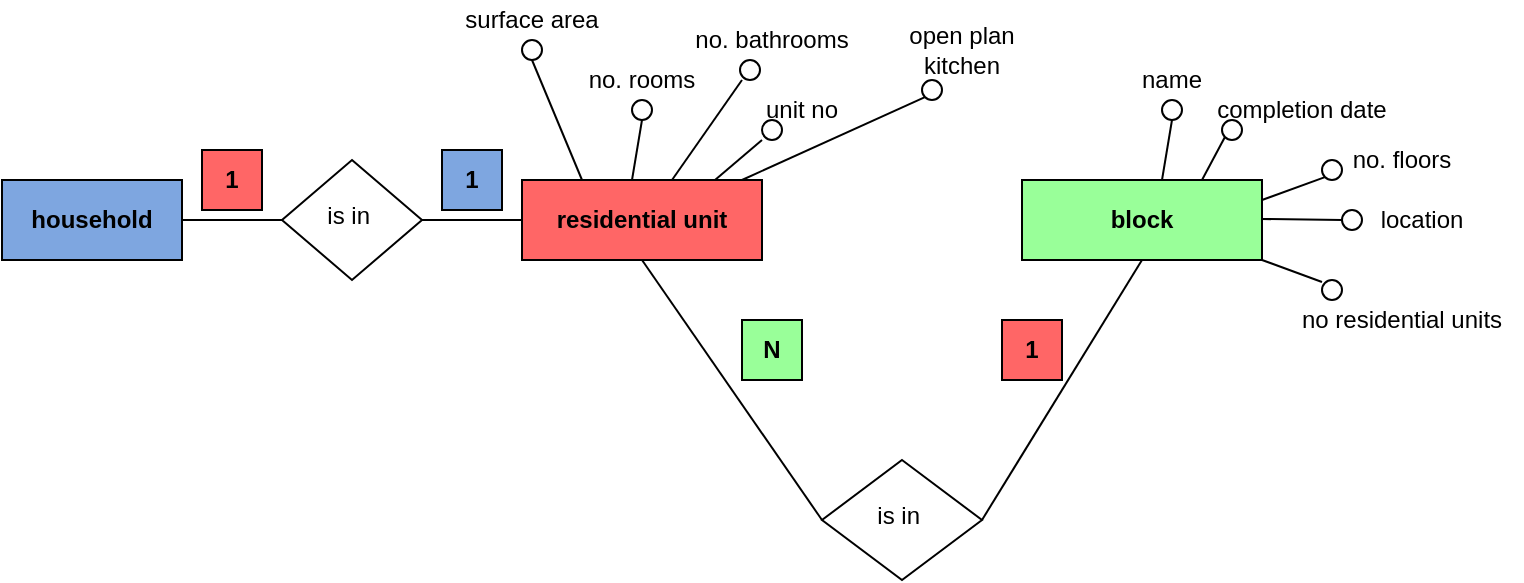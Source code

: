 <mxfile version="14.8.4" type="github">
  <diagram id="C5RBs43oDa-KdzZeNtuy" name="Page-1">
    <mxGraphModel dx="1422" dy="754" grid="1" gridSize="10" guides="1" tooltips="1" connect="1" arrows="1" fold="1" page="1" pageScale="1" pageWidth="827" pageHeight="1169" math="0" shadow="0">
      <root>
        <mxCell id="WIyWlLk6GJQsqaUBKTNV-0" />
        <mxCell id="WIyWlLk6GJQsqaUBKTNV-1" parent="WIyWlLk6GJQsqaUBKTNV-0" />
        <mxCell id="WIyWlLk6GJQsqaUBKTNV-10" value="is in&amp;nbsp;" style="rhombus;whiteSpace=wrap;html=1;shadow=0;fontFamily=Helvetica;fontSize=12;align=center;strokeWidth=1;spacing=6;spacingTop=-4;" parent="WIyWlLk6GJQsqaUBKTNV-1" vertex="1">
          <mxGeometry x="450" y="240" width="80" height="60" as="geometry" />
        </mxCell>
        <mxCell id="y_oJf8mmlX0li3kpDIgf-4" value="" style="endArrow=none;html=1;entryX=0.5;entryY=1;entryDx=0;entryDy=0;exitX=1;exitY=0.5;exitDx=0;exitDy=0;" edge="1" parent="WIyWlLk6GJQsqaUBKTNV-1" source="WIyWlLk6GJQsqaUBKTNV-10">
          <mxGeometry width="50" height="50" relative="1" as="geometry">
            <mxPoint x="540" y="270" as="sourcePoint" />
            <mxPoint x="610" y="140" as="targetPoint" />
          </mxGeometry>
        </mxCell>
        <mxCell id="y_oJf8mmlX0li3kpDIgf-5" value="" style="endArrow=none;html=1;entryX=0.5;entryY=1;entryDx=0;entryDy=0;exitX=0;exitY=0.5;exitDx=0;exitDy=0;" edge="1" parent="WIyWlLk6GJQsqaUBKTNV-1" source="WIyWlLk6GJQsqaUBKTNV-10">
          <mxGeometry width="50" height="50" relative="1" as="geometry">
            <mxPoint x="440" y="260" as="sourcePoint" />
            <mxPoint x="360" y="140" as="targetPoint" />
          </mxGeometry>
        </mxCell>
        <mxCell id="y_oJf8mmlX0li3kpDIgf-10" value="&lt;b&gt;residential unit&lt;/b&gt;" style="rounded=0;whiteSpace=wrap;html=1;fillColor=#FF6666;gradientColor=none;" vertex="1" parent="WIyWlLk6GJQsqaUBKTNV-1">
          <mxGeometry x="300" y="100" width="120" height="40" as="geometry" />
        </mxCell>
        <mxCell id="y_oJf8mmlX0li3kpDIgf-11" value="&lt;b&gt;1&lt;/b&gt;" style="rounded=0;whiteSpace=wrap;html=1;fillColor=#FF6666;gradientColor=none;" vertex="1" parent="WIyWlLk6GJQsqaUBKTNV-1">
          <mxGeometry x="540" y="170" width="30" height="30" as="geometry" />
        </mxCell>
        <mxCell id="y_oJf8mmlX0li3kpDIgf-12" value="&lt;b&gt;block&lt;/b&gt;" style="rounded=0;whiteSpace=wrap;html=1;gradientColor=none;fillColor=#99FF99;" vertex="1" parent="WIyWlLk6GJQsqaUBKTNV-1">
          <mxGeometry x="550" y="100" width="120" height="40" as="geometry" />
        </mxCell>
        <mxCell id="y_oJf8mmlX0li3kpDIgf-13" value="&lt;b&gt;N&lt;/b&gt;" style="rounded=0;whiteSpace=wrap;html=1;gradientColor=none;fillColor=#99FF99;" vertex="1" parent="WIyWlLk6GJQsqaUBKTNV-1">
          <mxGeometry x="410" y="170" width="30" height="30" as="geometry" />
        </mxCell>
        <mxCell id="y_oJf8mmlX0li3kpDIgf-14" value="" style="endArrow=none;html=1;entryX=0.5;entryY=1;entryDx=0;entryDy=0;" edge="1" parent="WIyWlLk6GJQsqaUBKTNV-1" target="y_oJf8mmlX0li3kpDIgf-19">
          <mxGeometry width="50" height="50" relative="1" as="geometry">
            <mxPoint x="620" y="100" as="sourcePoint" />
            <mxPoint x="620" y="80" as="targetPoint" />
          </mxGeometry>
        </mxCell>
        <mxCell id="y_oJf8mmlX0li3kpDIgf-19" value="" style="ellipse;whiteSpace=wrap;html=1;aspect=fixed;fillColor=none;gradientColor=none;" vertex="1" parent="WIyWlLk6GJQsqaUBKTNV-1">
          <mxGeometry x="620" y="60" width="10" height="10" as="geometry" />
        </mxCell>
        <mxCell id="y_oJf8mmlX0li3kpDIgf-20" value="name" style="text;html=1;strokeColor=none;fillColor=none;align=center;verticalAlign=middle;whiteSpace=wrap;rounded=0;" vertex="1" parent="WIyWlLk6GJQsqaUBKTNV-1">
          <mxGeometry x="605" y="40" width="40" height="20" as="geometry" />
        </mxCell>
        <mxCell id="y_oJf8mmlX0li3kpDIgf-21" value="" style="endArrow=none;html=1;exitX=0.75;exitY=0;exitDx=0;exitDy=0;entryX=0;entryY=1;entryDx=0;entryDy=0;" edge="1" parent="WIyWlLk6GJQsqaUBKTNV-1" source="y_oJf8mmlX0li3kpDIgf-12" target="y_oJf8mmlX0li3kpDIgf-23">
          <mxGeometry width="50" height="50" relative="1" as="geometry">
            <mxPoint x="640" y="90" as="sourcePoint" />
            <mxPoint x="650" y="80" as="targetPoint" />
          </mxGeometry>
        </mxCell>
        <mxCell id="y_oJf8mmlX0li3kpDIgf-23" value="" style="ellipse;whiteSpace=wrap;html=1;aspect=fixed;fillColor=none;gradientColor=none;" vertex="1" parent="WIyWlLk6GJQsqaUBKTNV-1">
          <mxGeometry x="650" y="70" width="10" height="10" as="geometry" />
        </mxCell>
        <mxCell id="y_oJf8mmlX0li3kpDIgf-26" value="completion date" style="text;html=1;strokeColor=none;fillColor=none;align=center;verticalAlign=middle;whiteSpace=wrap;rounded=0;" vertex="1" parent="WIyWlLk6GJQsqaUBKTNV-1">
          <mxGeometry x="640" y="55" width="100" height="20" as="geometry" />
        </mxCell>
        <mxCell id="y_oJf8mmlX0li3kpDIgf-27" value="" style="endArrow=none;html=1;exitX=0.75;exitY=0;exitDx=0;exitDy=0;entryX=0;entryY=1;entryDx=0;entryDy=0;" edge="1" parent="WIyWlLk6GJQsqaUBKTNV-1" target="y_oJf8mmlX0li3kpDIgf-28">
          <mxGeometry width="50" height="50" relative="1" as="geometry">
            <mxPoint x="670" y="110" as="sourcePoint" />
            <mxPoint x="700" y="100" as="targetPoint" />
          </mxGeometry>
        </mxCell>
        <mxCell id="y_oJf8mmlX0li3kpDIgf-28" value="" style="ellipse;whiteSpace=wrap;html=1;aspect=fixed;fillColor=none;gradientColor=none;" vertex="1" parent="WIyWlLk6GJQsqaUBKTNV-1">
          <mxGeometry x="700" y="90" width="10" height="10" as="geometry" />
        </mxCell>
        <mxCell id="y_oJf8mmlX0li3kpDIgf-29" value="no. floors" style="text;html=1;strokeColor=none;fillColor=none;align=center;verticalAlign=middle;whiteSpace=wrap;rounded=0;" vertex="1" parent="WIyWlLk6GJQsqaUBKTNV-1">
          <mxGeometry x="700" y="80" width="80" height="20" as="geometry" />
        </mxCell>
        <mxCell id="y_oJf8mmlX0li3kpDIgf-30" value="" style="endArrow=none;html=1;exitX=0.75;exitY=0;exitDx=0;exitDy=0;" edge="1" parent="WIyWlLk6GJQsqaUBKTNV-1">
          <mxGeometry width="50" height="50" relative="1" as="geometry">
            <mxPoint x="670" y="119.5" as="sourcePoint" />
            <mxPoint x="710" y="120" as="targetPoint" />
          </mxGeometry>
        </mxCell>
        <mxCell id="y_oJf8mmlX0li3kpDIgf-31" value="" style="ellipse;whiteSpace=wrap;html=1;aspect=fixed;fillColor=none;gradientColor=none;" vertex="1" parent="WIyWlLk6GJQsqaUBKTNV-1">
          <mxGeometry x="710" y="115" width="10" height="10" as="geometry" />
        </mxCell>
        <mxCell id="y_oJf8mmlX0li3kpDIgf-32" value="location" style="text;html=1;strokeColor=none;fillColor=none;align=center;verticalAlign=middle;whiteSpace=wrap;rounded=0;" vertex="1" parent="WIyWlLk6GJQsqaUBKTNV-1">
          <mxGeometry x="710" y="110" width="80" height="20" as="geometry" />
        </mxCell>
        <mxCell id="y_oJf8mmlX0li3kpDIgf-33" value="" style="endArrow=none;html=1;exitX=0.75;exitY=0;exitDx=0;exitDy=0;" edge="1" parent="WIyWlLk6GJQsqaUBKTNV-1">
          <mxGeometry width="50" height="50" relative="1" as="geometry">
            <mxPoint x="670" y="140" as="sourcePoint" />
            <mxPoint x="700" y="151" as="targetPoint" />
          </mxGeometry>
        </mxCell>
        <mxCell id="y_oJf8mmlX0li3kpDIgf-34" value="" style="ellipse;whiteSpace=wrap;html=1;aspect=fixed;fillColor=none;gradientColor=none;" vertex="1" parent="WIyWlLk6GJQsqaUBKTNV-1">
          <mxGeometry x="700" y="150" width="10" height="10" as="geometry" />
        </mxCell>
        <mxCell id="y_oJf8mmlX0li3kpDIgf-35" value="no residential units" style="text;html=1;strokeColor=none;fillColor=none;align=center;verticalAlign=middle;whiteSpace=wrap;rounded=0;" vertex="1" parent="WIyWlLk6GJQsqaUBKTNV-1">
          <mxGeometry x="680" y="160" width="120" height="20" as="geometry" />
        </mxCell>
        <mxCell id="y_oJf8mmlX0li3kpDIgf-36" value="is in&amp;nbsp;" style="rhombus;whiteSpace=wrap;html=1;shadow=0;fontFamily=Helvetica;fontSize=12;align=center;strokeWidth=1;spacing=6;spacingTop=-4;" vertex="1" parent="WIyWlLk6GJQsqaUBKTNV-1">
          <mxGeometry x="180" y="90" width="70" height="60" as="geometry" />
        </mxCell>
        <mxCell id="y_oJf8mmlX0li3kpDIgf-37" value="" style="endArrow=none;html=1;entryX=1;entryY=0.5;entryDx=0;entryDy=0;exitX=0;exitY=0.5;exitDx=0;exitDy=0;" edge="1" parent="WIyWlLk6GJQsqaUBKTNV-1" source="y_oJf8mmlX0li3kpDIgf-10" target="y_oJf8mmlX0li3kpDIgf-36">
          <mxGeometry width="50" height="50" relative="1" as="geometry">
            <mxPoint x="330" y="290" as="sourcePoint" />
            <mxPoint x="250" y="160" as="targetPoint" />
          </mxGeometry>
        </mxCell>
        <mxCell id="y_oJf8mmlX0li3kpDIgf-38" value="" style="endArrow=none;html=1;exitX=0;exitY=0.5;exitDx=0;exitDy=0;" edge="1" parent="WIyWlLk6GJQsqaUBKTNV-1" source="y_oJf8mmlX0li3kpDIgf-36">
          <mxGeometry width="50" height="50" relative="1" as="geometry">
            <mxPoint x="160" y="125" as="sourcePoint" />
            <mxPoint x="130" y="120" as="targetPoint" />
          </mxGeometry>
        </mxCell>
        <mxCell id="y_oJf8mmlX0li3kpDIgf-41" value="&lt;b&gt;household&lt;/b&gt;" style="rounded=0;whiteSpace=wrap;html=1;gradientColor=none;fillColor=#7EA6E0;" vertex="1" parent="WIyWlLk6GJQsqaUBKTNV-1">
          <mxGeometry x="40" y="100" width="90" height="40" as="geometry" />
        </mxCell>
        <mxCell id="y_oJf8mmlX0li3kpDIgf-42" value="" style="ellipse;whiteSpace=wrap;html=1;aspect=fixed;fillColor=none;gradientColor=none;" vertex="1" parent="WIyWlLk6GJQsqaUBKTNV-1">
          <mxGeometry x="355" y="60" width="10" height="10" as="geometry" />
        </mxCell>
        <mxCell id="y_oJf8mmlX0li3kpDIgf-43" value="" style="endArrow=none;html=1;entryX=0.5;entryY=1;entryDx=0;entryDy=0;" edge="1" parent="WIyWlLk6GJQsqaUBKTNV-1" target="y_oJf8mmlX0li3kpDIgf-42">
          <mxGeometry width="50" height="50" relative="1" as="geometry">
            <mxPoint x="355" y="100" as="sourcePoint" />
            <mxPoint x="355" y="70" as="targetPoint" />
          </mxGeometry>
        </mxCell>
        <mxCell id="y_oJf8mmlX0li3kpDIgf-45" value="no. rooms" style="text;html=1;strokeColor=none;fillColor=none;align=center;verticalAlign=middle;whiteSpace=wrap;rounded=0;" vertex="1" parent="WIyWlLk6GJQsqaUBKTNV-1">
          <mxGeometry x="320" y="40" width="80" height="20" as="geometry" />
        </mxCell>
        <mxCell id="y_oJf8mmlX0li3kpDIgf-47" value="" style="endArrow=none;html=1;" edge="1" parent="WIyWlLk6GJQsqaUBKTNV-1">
          <mxGeometry width="50" height="50" relative="1" as="geometry">
            <mxPoint x="375" y="100" as="sourcePoint" />
            <mxPoint x="410" y="50" as="targetPoint" />
          </mxGeometry>
        </mxCell>
        <mxCell id="y_oJf8mmlX0li3kpDIgf-48" value="" style="ellipse;whiteSpace=wrap;html=1;aspect=fixed;fillColor=none;gradientColor=none;" vertex="1" parent="WIyWlLk6GJQsqaUBKTNV-1">
          <mxGeometry x="409" y="40" width="10" height="10" as="geometry" />
        </mxCell>
        <mxCell id="y_oJf8mmlX0li3kpDIgf-51" value="no. bathrooms" style="text;html=1;strokeColor=none;fillColor=none;align=center;verticalAlign=middle;whiteSpace=wrap;rounded=0;" vertex="1" parent="WIyWlLk6GJQsqaUBKTNV-1">
          <mxGeometry x="385" y="20" width="80" height="20" as="geometry" />
        </mxCell>
        <mxCell id="y_oJf8mmlX0li3kpDIgf-52" value="" style="endArrow=none;html=1;exitX=0.25;exitY=0;exitDx=0;exitDy=0;entryX=0.5;entryY=1;entryDx=0;entryDy=0;" edge="1" parent="WIyWlLk6GJQsqaUBKTNV-1" source="y_oJf8mmlX0li3kpDIgf-10" target="y_oJf8mmlX0li3kpDIgf-53">
          <mxGeometry width="50" height="50" relative="1" as="geometry">
            <mxPoint x="300" y="105" as="sourcePoint" />
            <mxPoint x="310" y="40" as="targetPoint" />
          </mxGeometry>
        </mxCell>
        <mxCell id="y_oJf8mmlX0li3kpDIgf-53" value="" style="ellipse;whiteSpace=wrap;html=1;aspect=fixed;fillColor=none;gradientColor=none;" vertex="1" parent="WIyWlLk6GJQsqaUBKTNV-1">
          <mxGeometry x="300" y="30" width="10" height="10" as="geometry" />
        </mxCell>
        <mxCell id="y_oJf8mmlX0li3kpDIgf-55" value="surface area" style="text;html=1;strokeColor=none;fillColor=none;align=center;verticalAlign=middle;whiteSpace=wrap;rounded=0;" vertex="1" parent="WIyWlLk6GJQsqaUBKTNV-1">
          <mxGeometry x="265" y="10" width="80" height="20" as="geometry" />
        </mxCell>
        <mxCell id="y_oJf8mmlX0li3kpDIgf-56" value="" style="endArrow=none;html=1;" edge="1" parent="WIyWlLk6GJQsqaUBKTNV-1">
          <mxGeometry width="50" height="50" relative="1" as="geometry">
            <mxPoint x="396.5" y="100" as="sourcePoint" />
            <mxPoint x="420" y="80" as="targetPoint" />
          </mxGeometry>
        </mxCell>
        <mxCell id="y_oJf8mmlX0li3kpDIgf-57" value="" style="ellipse;whiteSpace=wrap;html=1;aspect=fixed;fillColor=none;gradientColor=none;" vertex="1" parent="WIyWlLk6GJQsqaUBKTNV-1">
          <mxGeometry x="420" y="70" width="10" height="10" as="geometry" />
        </mxCell>
        <mxCell id="y_oJf8mmlX0li3kpDIgf-58" value="unit no" style="text;html=1;strokeColor=none;fillColor=none;align=center;verticalAlign=middle;whiteSpace=wrap;rounded=0;" vertex="1" parent="WIyWlLk6GJQsqaUBKTNV-1">
          <mxGeometry x="400" y="55" width="80" height="20" as="geometry" />
        </mxCell>
        <mxCell id="y_oJf8mmlX0li3kpDIgf-60" value="" style="endArrow=none;html=1;entryX=0;entryY=1;entryDx=0;entryDy=0;" edge="1" parent="WIyWlLk6GJQsqaUBKTNV-1" target="y_oJf8mmlX0li3kpDIgf-61">
          <mxGeometry width="50" height="50" relative="1" as="geometry">
            <mxPoint x="410" y="100" as="sourcePoint" />
            <mxPoint x="500" y="60" as="targetPoint" />
          </mxGeometry>
        </mxCell>
        <mxCell id="y_oJf8mmlX0li3kpDIgf-61" value="" style="ellipse;whiteSpace=wrap;html=1;aspect=fixed;fillColor=none;gradientColor=none;" vertex="1" parent="WIyWlLk6GJQsqaUBKTNV-1">
          <mxGeometry x="500" y="50" width="10" height="10" as="geometry" />
        </mxCell>
        <mxCell id="y_oJf8mmlX0li3kpDIgf-62" value="open plan kitchen" style="text;html=1;strokeColor=none;fillColor=none;align=center;verticalAlign=middle;whiteSpace=wrap;rounded=0;" vertex="1" parent="WIyWlLk6GJQsqaUBKTNV-1">
          <mxGeometry x="480" y="25" width="80" height="20" as="geometry" />
        </mxCell>
        <mxCell id="y_oJf8mmlX0li3kpDIgf-63" value="&lt;b&gt;1&lt;/b&gt;" style="rounded=0;whiteSpace=wrap;html=1;fillColor=#FF6666;gradientColor=none;" vertex="1" parent="WIyWlLk6GJQsqaUBKTNV-1">
          <mxGeometry x="140" y="85" width="30" height="30" as="geometry" />
        </mxCell>
        <mxCell id="y_oJf8mmlX0li3kpDIgf-64" value="&lt;b&gt;1&lt;/b&gt;" style="rounded=0;whiteSpace=wrap;html=1;gradientColor=none;fillColor=#7EA6E0;" vertex="1" parent="WIyWlLk6GJQsqaUBKTNV-1">
          <mxGeometry x="260" y="85" width="30" height="30" as="geometry" />
        </mxCell>
      </root>
    </mxGraphModel>
  </diagram>
</mxfile>
